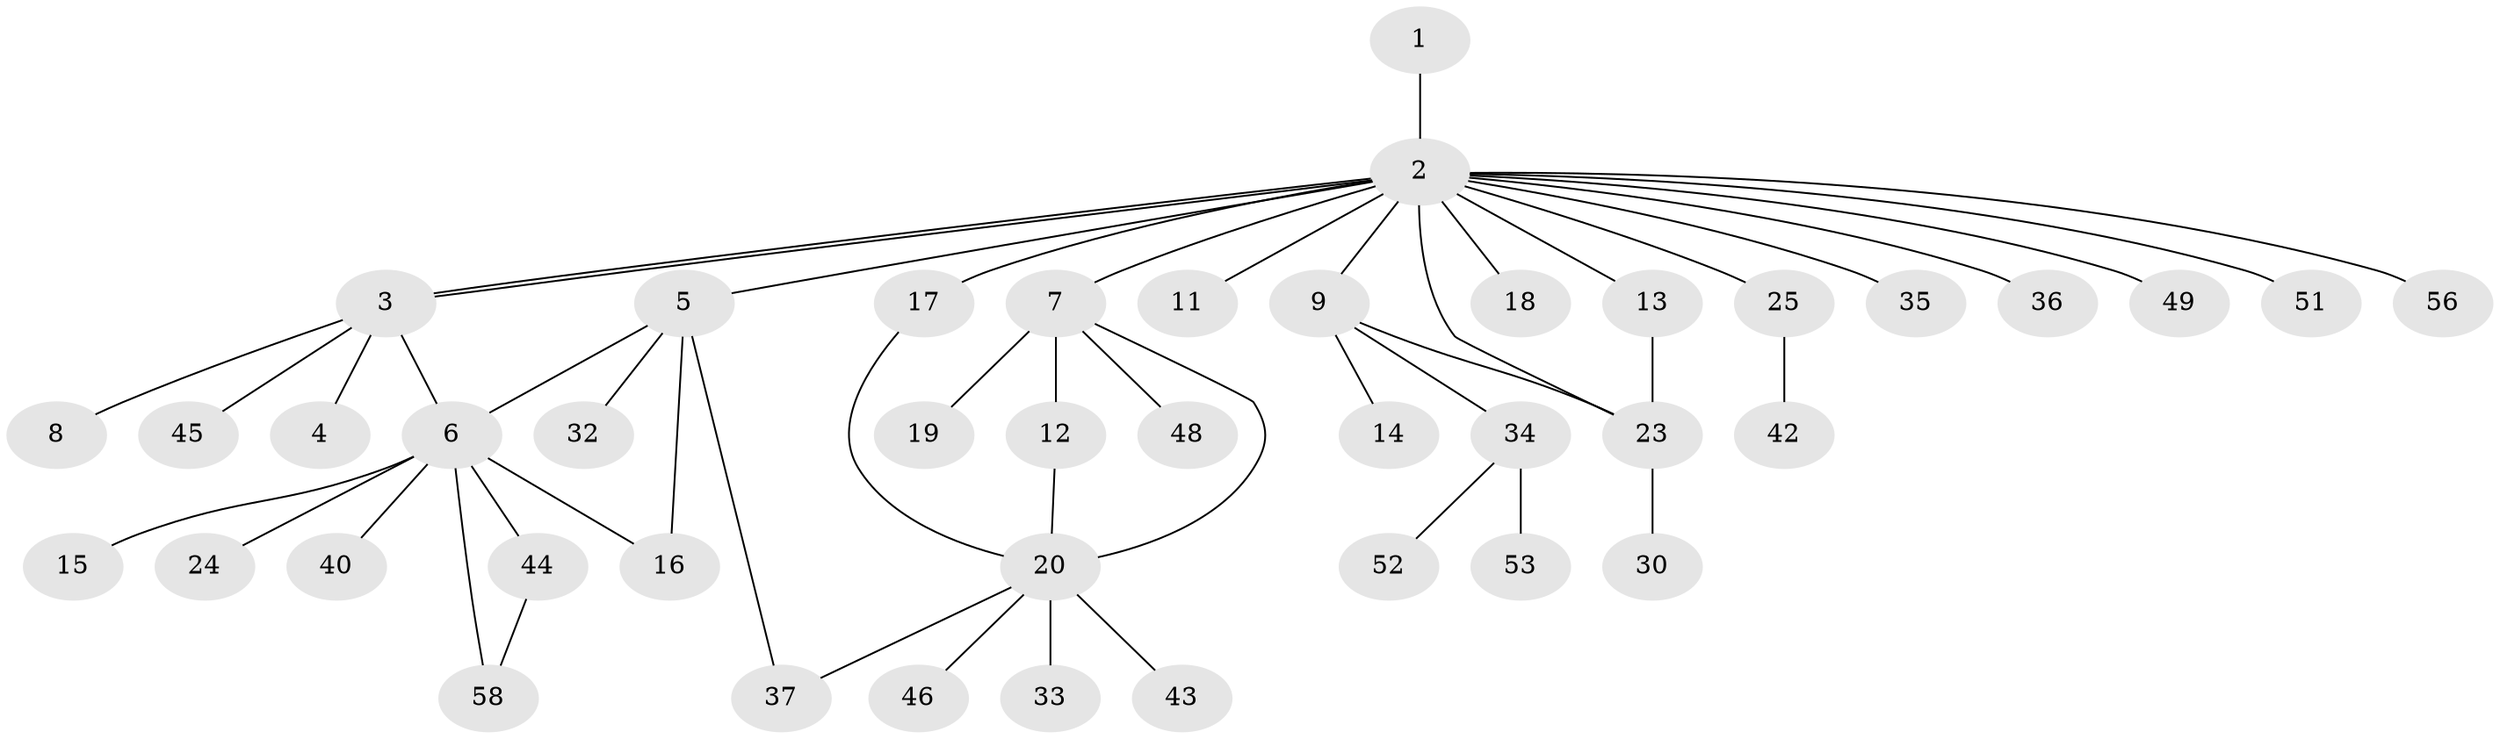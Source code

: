 // Generated by graph-tools (version 1.1) at 2025/23/03/03/25 07:23:49]
// undirected, 42 vertices, 50 edges
graph export_dot {
graph [start="1"]
  node [color=gray90,style=filled];
  1;
  2 [super="+10"];
  3 [super="+29"];
  4;
  5 [super="+31"];
  6 [super="+39"];
  7 [super="+21"];
  8 [super="+47"];
  9 [super="+28"];
  11;
  12 [super="+22"];
  13;
  14;
  15;
  16;
  17 [super="+41"];
  18;
  19 [super="+26"];
  20 [super="+27"];
  23 [super="+50"];
  24 [super="+55"];
  25;
  30 [super="+60"];
  32 [super="+38"];
  33;
  34;
  35;
  36;
  37 [super="+54"];
  40;
  42;
  43;
  44;
  45;
  46 [super="+59"];
  48;
  49;
  51;
  52 [super="+57"];
  53;
  56;
  58;
  1 -- 2;
  2 -- 3;
  2 -- 3;
  2 -- 5;
  2 -- 7;
  2 -- 9;
  2 -- 11;
  2 -- 13;
  2 -- 17 [weight=2];
  2 -- 18;
  2 -- 25;
  2 -- 35;
  2 -- 36;
  2 -- 49;
  2 -- 51;
  2 -- 56;
  2 -- 23;
  3 -- 4;
  3 -- 6;
  3 -- 8;
  3 -- 45;
  5 -- 16;
  5 -- 32;
  5 -- 6;
  5 -- 37;
  6 -- 15;
  6 -- 24;
  6 -- 40;
  6 -- 44;
  6 -- 58;
  6 -- 16;
  7 -- 12;
  7 -- 19;
  7 -- 20;
  7 -- 48;
  9 -- 14;
  9 -- 23;
  9 -- 34;
  12 -- 20;
  13 -- 23;
  17 -- 20;
  20 -- 33;
  20 -- 37;
  20 -- 46;
  20 -- 43;
  23 -- 30;
  25 -- 42;
  34 -- 52;
  34 -- 53;
  44 -- 58;
}
